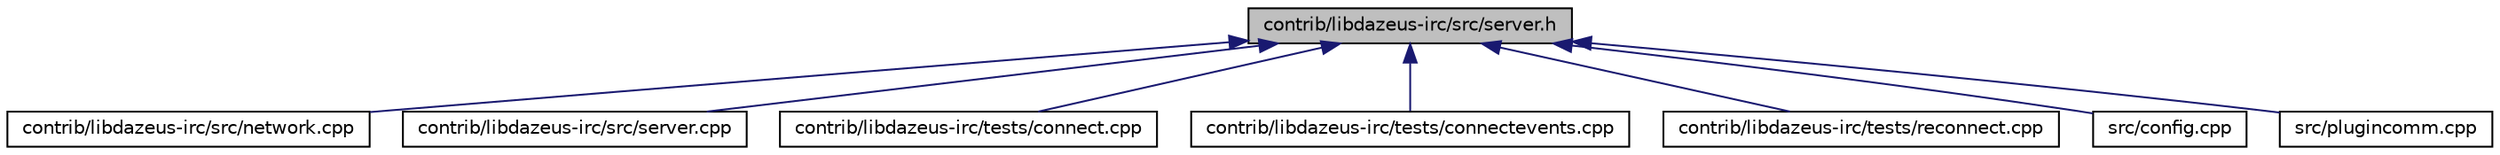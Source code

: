 digraph G
{
  edge [fontname="Helvetica",fontsize="10",labelfontname="Helvetica",labelfontsize="10"];
  node [fontname="Helvetica",fontsize="10",shape=record];
  Node1 [label="contrib/libdazeus-irc/src/server.h",height=0.2,width=0.4,color="black", fillcolor="grey75", style="filled" fontcolor="black"];
  Node1 -> Node2 [dir=back,color="midnightblue",fontsize="10",style="solid",fontname="Helvetica"];
  Node2 [label="contrib/libdazeus-irc/src/network.cpp",height=0.2,width=0.4,color="black", fillcolor="white", style="filled",URL="$network_8cpp.html"];
  Node1 -> Node3 [dir=back,color="midnightblue",fontsize="10",style="solid",fontname="Helvetica"];
  Node3 [label="contrib/libdazeus-irc/src/server.cpp",height=0.2,width=0.4,color="black", fillcolor="white", style="filled",URL="$server_8cpp.html"];
  Node1 -> Node4 [dir=back,color="midnightblue",fontsize="10",style="solid",fontname="Helvetica"];
  Node4 [label="contrib/libdazeus-irc/tests/connect.cpp",height=0.2,width=0.4,color="black", fillcolor="white", style="filled",URL="$connect_8cpp.html"];
  Node1 -> Node5 [dir=back,color="midnightblue",fontsize="10",style="solid",fontname="Helvetica"];
  Node5 [label="contrib/libdazeus-irc/tests/connectevents.cpp",height=0.2,width=0.4,color="black", fillcolor="white", style="filled",URL="$connectevents_8cpp.html"];
  Node1 -> Node6 [dir=back,color="midnightblue",fontsize="10",style="solid",fontname="Helvetica"];
  Node6 [label="contrib/libdazeus-irc/tests/reconnect.cpp",height=0.2,width=0.4,color="black", fillcolor="white", style="filled",URL="$reconnect_8cpp.html"];
  Node1 -> Node7 [dir=back,color="midnightblue",fontsize="10",style="solid",fontname="Helvetica"];
  Node7 [label="src/config.cpp",height=0.2,width=0.4,color="black", fillcolor="white", style="filled",URL="$config_8cpp.html"];
  Node1 -> Node8 [dir=back,color="midnightblue",fontsize="10",style="solid",fontname="Helvetica"];
  Node8 [label="src/plugincomm.cpp",height=0.2,width=0.4,color="black", fillcolor="white", style="filled",URL="$plugincomm_8cpp.html"];
}
